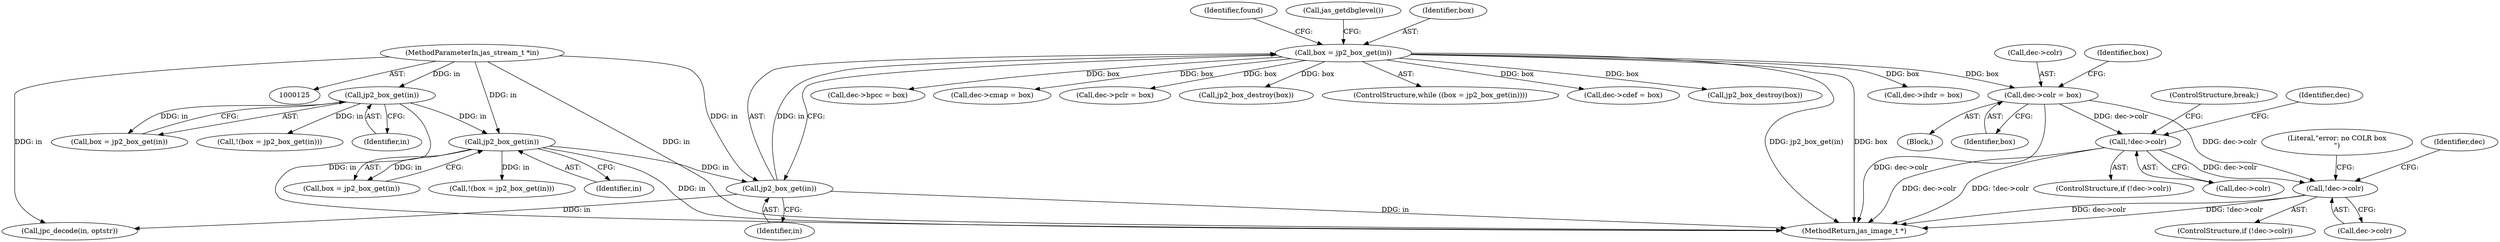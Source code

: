 digraph "0_jasper_d42b2388f7f8e0332c846675133acea151fc557a_33@pointer" {
"1000343" [label="(Call,dec->colr = box)"];
"1000229" [label="(Call,box = jp2_box_get(in))"];
"1000231" [label="(Call,jp2_box_get(in))"];
"1000206" [label="(Call,jp2_box_get(in))"];
"1000167" [label="(Call,jp2_box_get(in))"];
"1000126" [label="(MethodParameterIn,jas_stream_t *in)"];
"1000338" [label="(Call,!dec->colr)"];
"1000581" [label="(Call,!dec->colr)"];
"1000345" [label="(Identifier,dec)"];
"1000126" [label="(MethodParameterIn,jas_stream_t *in)"];
"1000342" [label="(Block,)"];
"1000167" [label="(Call,jp2_box_get(in))"];
"1000263" [label="(Call,dec->ihdr = box)"];
"1000279" [label="(Call,dec->bpcc = box)"];
"1000366" [label="(Identifier,found)"];
"1000337" [label="(ControlStructure,if (!dec->colr))"];
"1000236" [label="(Call,jas_getdbglevel())"];
"1000587" [label="(Literal,\"error: no COLR box\n\")"];
"1000204" [label="(Call,box = jp2_box_get(in))"];
"1000165" [label="(Call,box = jp2_box_get(in))"];
"1000343" [label="(Call,dec->colr = box)"];
"1000594" [label="(Identifier,dec)"];
"1000344" [label="(Call,dec->colr)"];
"1000327" [label="(Call,dec->cmap = box)"];
"1000311" [label="(Call,dec->pclr = box)"];
"1000355" [label="(Call,jp2_box_destroy(box))"];
"1000232" [label="(Identifier,in)"];
"1000228" [label="(ControlStructure,while ((box = jp2_box_get(in))))"];
"1000230" [label="(Identifier,box)"];
"1000295" [label="(Call,dec->cdef = box)"];
"1000203" [label="(Call,!(box = jp2_box_get(in)))"];
"1000206" [label="(Call,jp2_box_get(in))"];
"1000349" [label="(Identifier,box)"];
"1000347" [label="(Identifier,box)"];
"1000339" [label="(Call,dec->colr)"];
"1000229" [label="(Call,box = jp2_box_get(in))"];
"1000164" [label="(Call,!(box = jp2_box_get(in)))"];
"1000338" [label="(Call,!dec->colr)"];
"1001265" [label="(MethodReturn,jas_image_t *)"];
"1000581" [label="(Call,!dec->colr)"];
"1001256" [label="(Call,jp2_box_destroy(box))"];
"1000580" [label="(ControlStructure,if (!dec->colr))"];
"1000351" [label="(ControlStructure,break;)"];
"1000377" [label="(Call,jpc_decode(in, optstr))"];
"1000231" [label="(Call,jp2_box_get(in))"];
"1000582" [label="(Call,dec->colr)"];
"1000168" [label="(Identifier,in)"];
"1000207" [label="(Identifier,in)"];
"1000343" -> "1000342"  [label="AST: "];
"1000343" -> "1000347"  [label="CFG: "];
"1000344" -> "1000343"  [label="AST: "];
"1000347" -> "1000343"  [label="AST: "];
"1000349" -> "1000343"  [label="CFG: "];
"1000343" -> "1001265"  [label="DDG: dec->colr"];
"1000343" -> "1000338"  [label="DDG: dec->colr"];
"1000229" -> "1000343"  [label="DDG: box"];
"1000343" -> "1000581"  [label="DDG: dec->colr"];
"1000229" -> "1000228"  [label="AST: "];
"1000229" -> "1000231"  [label="CFG: "];
"1000230" -> "1000229"  [label="AST: "];
"1000231" -> "1000229"  [label="AST: "];
"1000236" -> "1000229"  [label="CFG: "];
"1000366" -> "1000229"  [label="CFG: "];
"1000229" -> "1001265"  [label="DDG: jp2_box_get(in)"];
"1000229" -> "1001265"  [label="DDG: box"];
"1000231" -> "1000229"  [label="DDG: in"];
"1000229" -> "1000263"  [label="DDG: box"];
"1000229" -> "1000279"  [label="DDG: box"];
"1000229" -> "1000295"  [label="DDG: box"];
"1000229" -> "1000311"  [label="DDG: box"];
"1000229" -> "1000327"  [label="DDG: box"];
"1000229" -> "1000355"  [label="DDG: box"];
"1000229" -> "1001256"  [label="DDG: box"];
"1000231" -> "1000232"  [label="CFG: "];
"1000232" -> "1000231"  [label="AST: "];
"1000231" -> "1001265"  [label="DDG: in"];
"1000206" -> "1000231"  [label="DDG: in"];
"1000126" -> "1000231"  [label="DDG: in"];
"1000231" -> "1000377"  [label="DDG: in"];
"1000206" -> "1000204"  [label="AST: "];
"1000206" -> "1000207"  [label="CFG: "];
"1000207" -> "1000206"  [label="AST: "];
"1000204" -> "1000206"  [label="CFG: "];
"1000206" -> "1001265"  [label="DDG: in"];
"1000206" -> "1000203"  [label="DDG: in"];
"1000206" -> "1000204"  [label="DDG: in"];
"1000167" -> "1000206"  [label="DDG: in"];
"1000126" -> "1000206"  [label="DDG: in"];
"1000167" -> "1000165"  [label="AST: "];
"1000167" -> "1000168"  [label="CFG: "];
"1000168" -> "1000167"  [label="AST: "];
"1000165" -> "1000167"  [label="CFG: "];
"1000167" -> "1001265"  [label="DDG: in"];
"1000167" -> "1000164"  [label="DDG: in"];
"1000167" -> "1000165"  [label="DDG: in"];
"1000126" -> "1000167"  [label="DDG: in"];
"1000126" -> "1000125"  [label="AST: "];
"1000126" -> "1001265"  [label="DDG: in"];
"1000126" -> "1000377"  [label="DDG: in"];
"1000338" -> "1000337"  [label="AST: "];
"1000338" -> "1000339"  [label="CFG: "];
"1000339" -> "1000338"  [label="AST: "];
"1000345" -> "1000338"  [label="CFG: "];
"1000351" -> "1000338"  [label="CFG: "];
"1000338" -> "1001265"  [label="DDG: dec->colr"];
"1000338" -> "1001265"  [label="DDG: !dec->colr"];
"1000338" -> "1000581"  [label="DDG: dec->colr"];
"1000581" -> "1000580"  [label="AST: "];
"1000581" -> "1000582"  [label="CFG: "];
"1000582" -> "1000581"  [label="AST: "];
"1000587" -> "1000581"  [label="CFG: "];
"1000594" -> "1000581"  [label="CFG: "];
"1000581" -> "1001265"  [label="DDG: dec->colr"];
"1000581" -> "1001265"  [label="DDG: !dec->colr"];
}
